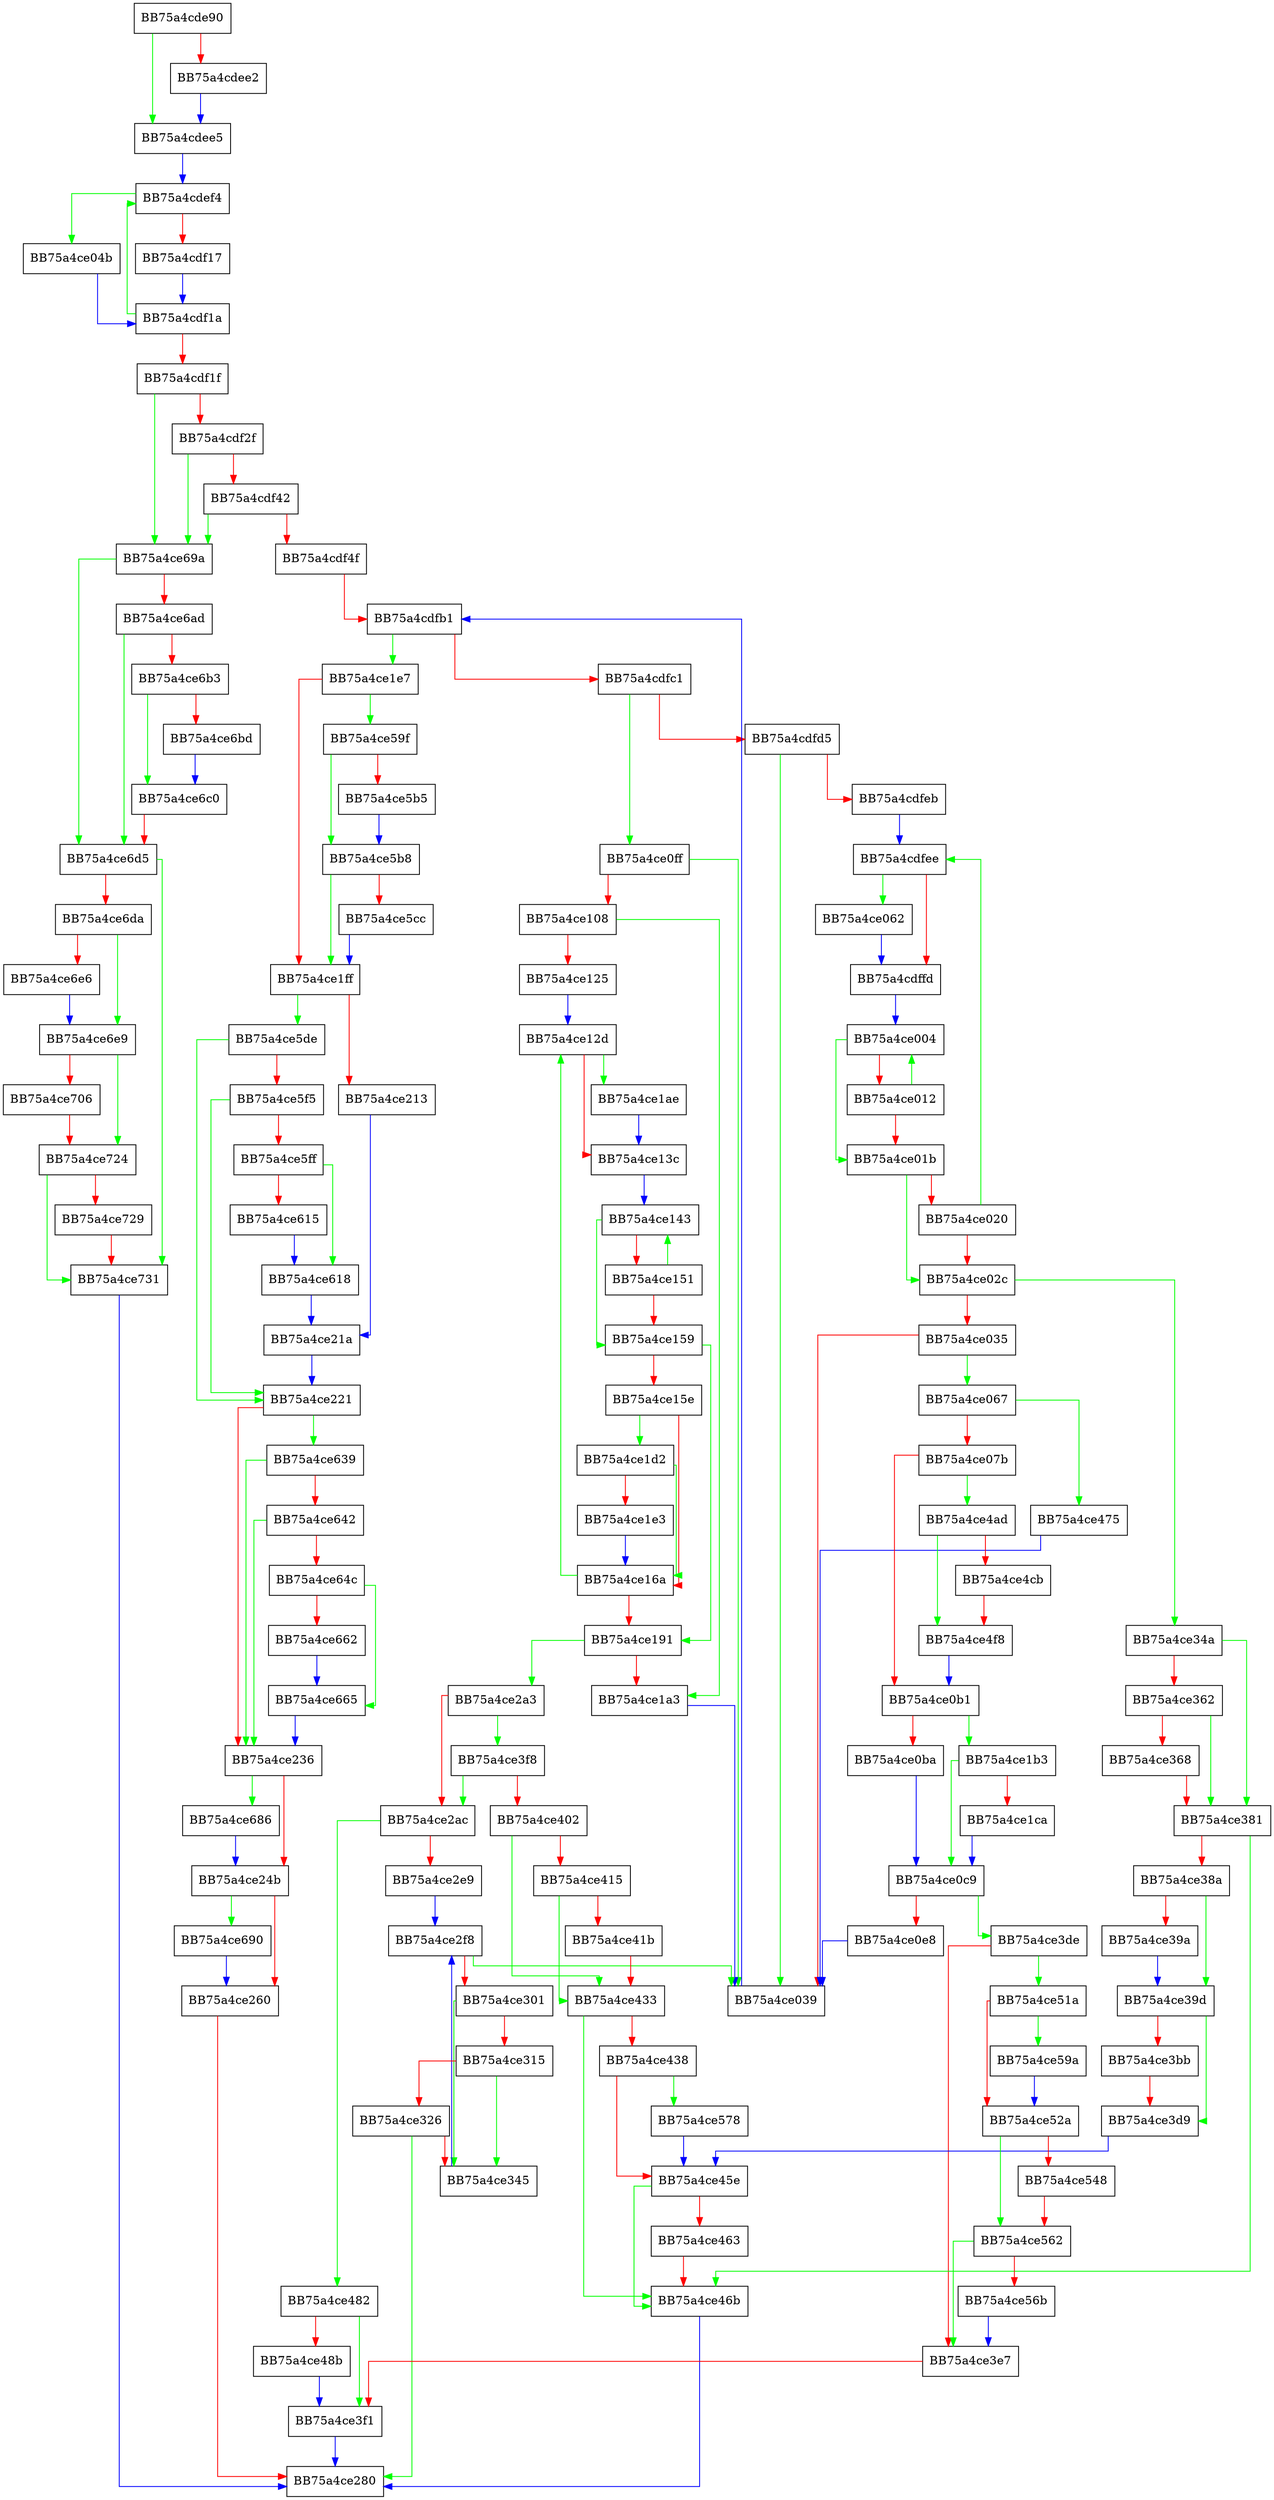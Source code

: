 digraph SerializeSpynetElement {
  node [shape="box"];
  graph [splines=ortho];
  BB75a4cde90 -> BB75a4cdee5 [color="green"];
  BB75a4cde90 -> BB75a4cdee2 [color="red"];
  BB75a4cdee2 -> BB75a4cdee5 [color="blue"];
  BB75a4cdee5 -> BB75a4cdef4 [color="blue"];
  BB75a4cdef4 -> BB75a4ce04b [color="green"];
  BB75a4cdef4 -> BB75a4cdf17 [color="red"];
  BB75a4cdf17 -> BB75a4cdf1a [color="blue"];
  BB75a4cdf1a -> BB75a4cdef4 [color="green"];
  BB75a4cdf1a -> BB75a4cdf1f [color="red"];
  BB75a4cdf1f -> BB75a4ce69a [color="green"];
  BB75a4cdf1f -> BB75a4cdf2f [color="red"];
  BB75a4cdf2f -> BB75a4ce69a [color="green"];
  BB75a4cdf2f -> BB75a4cdf42 [color="red"];
  BB75a4cdf42 -> BB75a4ce69a [color="green"];
  BB75a4cdf42 -> BB75a4cdf4f [color="red"];
  BB75a4cdf4f -> BB75a4cdfb1 [color="red"];
  BB75a4cdfb1 -> BB75a4ce1e7 [color="green"];
  BB75a4cdfb1 -> BB75a4cdfc1 [color="red"];
  BB75a4cdfc1 -> BB75a4ce0ff [color="green"];
  BB75a4cdfc1 -> BB75a4cdfd5 [color="red"];
  BB75a4cdfd5 -> BB75a4ce039 [color="green"];
  BB75a4cdfd5 -> BB75a4cdfeb [color="red"];
  BB75a4cdfeb -> BB75a4cdfee [color="blue"];
  BB75a4cdfee -> BB75a4ce062 [color="green"];
  BB75a4cdfee -> BB75a4cdffd [color="red"];
  BB75a4cdffd -> BB75a4ce004 [color="blue"];
  BB75a4ce004 -> BB75a4ce01b [color="green"];
  BB75a4ce004 -> BB75a4ce012 [color="red"];
  BB75a4ce012 -> BB75a4ce004 [color="green"];
  BB75a4ce012 -> BB75a4ce01b [color="red"];
  BB75a4ce01b -> BB75a4ce02c [color="green"];
  BB75a4ce01b -> BB75a4ce020 [color="red"];
  BB75a4ce020 -> BB75a4cdfee [color="green"];
  BB75a4ce020 -> BB75a4ce02c [color="red"];
  BB75a4ce02c -> BB75a4ce34a [color="green"];
  BB75a4ce02c -> BB75a4ce035 [color="red"];
  BB75a4ce035 -> BB75a4ce067 [color="green"];
  BB75a4ce035 -> BB75a4ce039 [color="red"];
  BB75a4ce039 -> BB75a4cdfb1 [color="blue"];
  BB75a4ce04b -> BB75a4cdf1a [color="blue"];
  BB75a4ce062 -> BB75a4cdffd [color="blue"];
  BB75a4ce067 -> BB75a4ce475 [color="green"];
  BB75a4ce067 -> BB75a4ce07b [color="red"];
  BB75a4ce07b -> BB75a4ce4ad [color="green"];
  BB75a4ce07b -> BB75a4ce0b1 [color="red"];
  BB75a4ce0b1 -> BB75a4ce1b3 [color="green"];
  BB75a4ce0b1 -> BB75a4ce0ba [color="red"];
  BB75a4ce0ba -> BB75a4ce0c9 [color="blue"];
  BB75a4ce0c9 -> BB75a4ce3de [color="green"];
  BB75a4ce0c9 -> BB75a4ce0e8 [color="red"];
  BB75a4ce0e8 -> BB75a4ce039 [color="blue"];
  BB75a4ce0ff -> BB75a4ce039 [color="green"];
  BB75a4ce0ff -> BB75a4ce108 [color="red"];
  BB75a4ce108 -> BB75a4ce1a3 [color="green"];
  BB75a4ce108 -> BB75a4ce125 [color="red"];
  BB75a4ce125 -> BB75a4ce12d [color="blue"];
  BB75a4ce12d -> BB75a4ce1ae [color="green"];
  BB75a4ce12d -> BB75a4ce13c [color="red"];
  BB75a4ce13c -> BB75a4ce143 [color="blue"];
  BB75a4ce143 -> BB75a4ce159 [color="green"];
  BB75a4ce143 -> BB75a4ce151 [color="red"];
  BB75a4ce151 -> BB75a4ce143 [color="green"];
  BB75a4ce151 -> BB75a4ce159 [color="red"];
  BB75a4ce159 -> BB75a4ce191 [color="green"];
  BB75a4ce159 -> BB75a4ce15e [color="red"];
  BB75a4ce15e -> BB75a4ce1d2 [color="green"];
  BB75a4ce15e -> BB75a4ce16a [color="red"];
  BB75a4ce16a -> BB75a4ce12d [color="green"];
  BB75a4ce16a -> BB75a4ce191 [color="red"];
  BB75a4ce191 -> BB75a4ce2a3 [color="green"];
  BB75a4ce191 -> BB75a4ce1a3 [color="red"];
  BB75a4ce1a3 -> BB75a4ce039 [color="blue"];
  BB75a4ce1ae -> BB75a4ce13c [color="blue"];
  BB75a4ce1b3 -> BB75a4ce0c9 [color="green"];
  BB75a4ce1b3 -> BB75a4ce1ca [color="red"];
  BB75a4ce1ca -> BB75a4ce0c9 [color="blue"];
  BB75a4ce1d2 -> BB75a4ce16a [color="green"];
  BB75a4ce1d2 -> BB75a4ce1e3 [color="red"];
  BB75a4ce1e3 -> BB75a4ce16a [color="blue"];
  BB75a4ce1e7 -> BB75a4ce59f [color="green"];
  BB75a4ce1e7 -> BB75a4ce1ff [color="red"];
  BB75a4ce1ff -> BB75a4ce5de [color="green"];
  BB75a4ce1ff -> BB75a4ce213 [color="red"];
  BB75a4ce213 -> BB75a4ce21a [color="blue"];
  BB75a4ce21a -> BB75a4ce221 [color="blue"];
  BB75a4ce221 -> BB75a4ce639 [color="green"];
  BB75a4ce221 -> BB75a4ce236 [color="red"];
  BB75a4ce236 -> BB75a4ce686 [color="green"];
  BB75a4ce236 -> BB75a4ce24b [color="red"];
  BB75a4ce24b -> BB75a4ce690 [color="green"];
  BB75a4ce24b -> BB75a4ce260 [color="red"];
  BB75a4ce260 -> BB75a4ce280 [color="red"];
  BB75a4ce2a3 -> BB75a4ce3f8 [color="green"];
  BB75a4ce2a3 -> BB75a4ce2ac [color="red"];
  BB75a4ce2ac -> BB75a4ce482 [color="green"];
  BB75a4ce2ac -> BB75a4ce2e9 [color="red"];
  BB75a4ce2e9 -> BB75a4ce2f8 [color="blue"];
  BB75a4ce2f8 -> BB75a4ce039 [color="green"];
  BB75a4ce2f8 -> BB75a4ce301 [color="red"];
  BB75a4ce301 -> BB75a4ce345 [color="green"];
  BB75a4ce301 -> BB75a4ce315 [color="red"];
  BB75a4ce315 -> BB75a4ce345 [color="green"];
  BB75a4ce315 -> BB75a4ce326 [color="red"];
  BB75a4ce326 -> BB75a4ce280 [color="green"];
  BB75a4ce326 -> BB75a4ce345 [color="red"];
  BB75a4ce345 -> BB75a4ce2f8 [color="blue"];
  BB75a4ce34a -> BB75a4ce381 [color="green"];
  BB75a4ce34a -> BB75a4ce362 [color="red"];
  BB75a4ce362 -> BB75a4ce381 [color="green"];
  BB75a4ce362 -> BB75a4ce368 [color="red"];
  BB75a4ce368 -> BB75a4ce381 [color="red"];
  BB75a4ce381 -> BB75a4ce46b [color="green"];
  BB75a4ce381 -> BB75a4ce38a [color="red"];
  BB75a4ce38a -> BB75a4ce39d [color="green"];
  BB75a4ce38a -> BB75a4ce39a [color="red"];
  BB75a4ce39a -> BB75a4ce39d [color="blue"];
  BB75a4ce39d -> BB75a4ce3d9 [color="green"];
  BB75a4ce39d -> BB75a4ce3bb [color="red"];
  BB75a4ce3bb -> BB75a4ce3d9 [color="red"];
  BB75a4ce3d9 -> BB75a4ce45e [color="blue"];
  BB75a4ce3de -> BB75a4ce51a [color="green"];
  BB75a4ce3de -> BB75a4ce3e7 [color="red"];
  BB75a4ce3e7 -> BB75a4ce3f1 [color="red"];
  BB75a4ce3f1 -> BB75a4ce280 [color="blue"];
  BB75a4ce3f8 -> BB75a4ce2ac [color="green"];
  BB75a4ce3f8 -> BB75a4ce402 [color="red"];
  BB75a4ce402 -> BB75a4ce433 [color="green"];
  BB75a4ce402 -> BB75a4ce415 [color="red"];
  BB75a4ce415 -> BB75a4ce433 [color="green"];
  BB75a4ce415 -> BB75a4ce41b [color="red"];
  BB75a4ce41b -> BB75a4ce433 [color="red"];
  BB75a4ce433 -> BB75a4ce46b [color="green"];
  BB75a4ce433 -> BB75a4ce438 [color="red"];
  BB75a4ce438 -> BB75a4ce578 [color="green"];
  BB75a4ce438 -> BB75a4ce45e [color="red"];
  BB75a4ce45e -> BB75a4ce46b [color="green"];
  BB75a4ce45e -> BB75a4ce463 [color="red"];
  BB75a4ce463 -> BB75a4ce46b [color="red"];
  BB75a4ce46b -> BB75a4ce280 [color="blue"];
  BB75a4ce475 -> BB75a4ce039 [color="blue"];
  BB75a4ce482 -> BB75a4ce3f1 [color="green"];
  BB75a4ce482 -> BB75a4ce48b [color="red"];
  BB75a4ce48b -> BB75a4ce3f1 [color="blue"];
  BB75a4ce4ad -> BB75a4ce4f8 [color="green"];
  BB75a4ce4ad -> BB75a4ce4cb [color="red"];
  BB75a4ce4cb -> BB75a4ce4f8 [color="red"];
  BB75a4ce4f8 -> BB75a4ce0b1 [color="blue"];
  BB75a4ce51a -> BB75a4ce59a [color="green"];
  BB75a4ce51a -> BB75a4ce52a [color="red"];
  BB75a4ce52a -> BB75a4ce562 [color="green"];
  BB75a4ce52a -> BB75a4ce548 [color="red"];
  BB75a4ce548 -> BB75a4ce562 [color="red"];
  BB75a4ce562 -> BB75a4ce3e7 [color="green"];
  BB75a4ce562 -> BB75a4ce56b [color="red"];
  BB75a4ce56b -> BB75a4ce3e7 [color="blue"];
  BB75a4ce578 -> BB75a4ce45e [color="blue"];
  BB75a4ce59a -> BB75a4ce52a [color="blue"];
  BB75a4ce59f -> BB75a4ce5b8 [color="green"];
  BB75a4ce59f -> BB75a4ce5b5 [color="red"];
  BB75a4ce5b5 -> BB75a4ce5b8 [color="blue"];
  BB75a4ce5b8 -> BB75a4ce1ff [color="green"];
  BB75a4ce5b8 -> BB75a4ce5cc [color="red"];
  BB75a4ce5cc -> BB75a4ce1ff [color="blue"];
  BB75a4ce5de -> BB75a4ce221 [color="green"];
  BB75a4ce5de -> BB75a4ce5f5 [color="red"];
  BB75a4ce5f5 -> BB75a4ce221 [color="green"];
  BB75a4ce5f5 -> BB75a4ce5ff [color="red"];
  BB75a4ce5ff -> BB75a4ce618 [color="green"];
  BB75a4ce5ff -> BB75a4ce615 [color="red"];
  BB75a4ce615 -> BB75a4ce618 [color="blue"];
  BB75a4ce618 -> BB75a4ce21a [color="blue"];
  BB75a4ce639 -> BB75a4ce236 [color="green"];
  BB75a4ce639 -> BB75a4ce642 [color="red"];
  BB75a4ce642 -> BB75a4ce236 [color="green"];
  BB75a4ce642 -> BB75a4ce64c [color="red"];
  BB75a4ce64c -> BB75a4ce665 [color="green"];
  BB75a4ce64c -> BB75a4ce662 [color="red"];
  BB75a4ce662 -> BB75a4ce665 [color="blue"];
  BB75a4ce665 -> BB75a4ce236 [color="blue"];
  BB75a4ce686 -> BB75a4ce24b [color="blue"];
  BB75a4ce690 -> BB75a4ce260 [color="blue"];
  BB75a4ce69a -> BB75a4ce6d5 [color="green"];
  BB75a4ce69a -> BB75a4ce6ad [color="red"];
  BB75a4ce6ad -> BB75a4ce6d5 [color="green"];
  BB75a4ce6ad -> BB75a4ce6b3 [color="red"];
  BB75a4ce6b3 -> BB75a4ce6c0 [color="green"];
  BB75a4ce6b3 -> BB75a4ce6bd [color="red"];
  BB75a4ce6bd -> BB75a4ce6c0 [color="blue"];
  BB75a4ce6c0 -> BB75a4ce6d5 [color="red"];
  BB75a4ce6d5 -> BB75a4ce731 [color="green"];
  BB75a4ce6d5 -> BB75a4ce6da [color="red"];
  BB75a4ce6da -> BB75a4ce6e9 [color="green"];
  BB75a4ce6da -> BB75a4ce6e6 [color="red"];
  BB75a4ce6e6 -> BB75a4ce6e9 [color="blue"];
  BB75a4ce6e9 -> BB75a4ce724 [color="green"];
  BB75a4ce6e9 -> BB75a4ce706 [color="red"];
  BB75a4ce706 -> BB75a4ce724 [color="red"];
  BB75a4ce724 -> BB75a4ce731 [color="green"];
  BB75a4ce724 -> BB75a4ce729 [color="red"];
  BB75a4ce729 -> BB75a4ce731 [color="red"];
  BB75a4ce731 -> BB75a4ce280 [color="blue"];
}